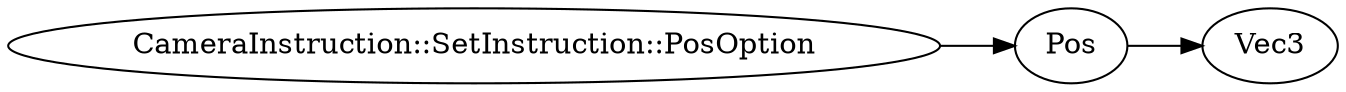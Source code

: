 digraph "CameraInstruction::SetInstruction::PosOption" {
rankdir = LR
28
28 -> 29
29 -> 30

28 [label="CameraInstruction::SetInstruction::PosOption",comment="name: \"CameraInstruction::SetInstruction::PosOption\", typeName: \"\", id: 28, branchId: 0, recurseId: -1, attributes: 0, notes: \"\""];
29 [label="Pos",comment="name: \"Pos\", typeName: \"Vec3\", id: 29, branchId: 0, recurseId: -1, attributes: 256, notes: \"\""];
30 [label="Vec3",comment="name: \"Vec3\", typeName: \"\", id: 30, branchId: 0, recurseId: -1, attributes: 512, notes: \"\""];
{ rank = max;30}

}
